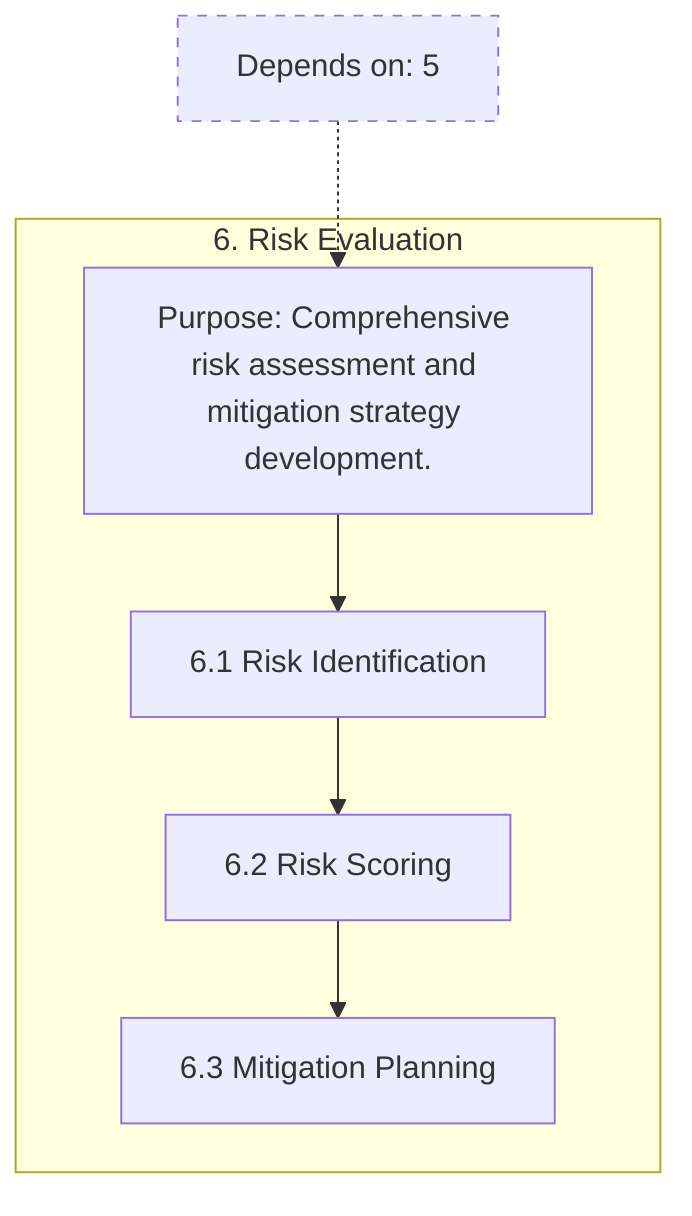 flowchart TB
%% Stage 6 Detail
subgraph S6["6. Risk Evaluation"]
  S6_root["Purpose: Comprehensive risk assessment and mitigation strategy development."]
  S6_A["6.1 Risk Identification"]
  S6_B["6.2 Risk Scoring"]
  S6_C["6.3 Mitigation Planning"]
  S6_root --> S6_A --> S6_B --> S6_C
end
classDef dep stroke-dasharray: 5 5;
D6["Depends on: 5"]:::dep -.-> S6_root